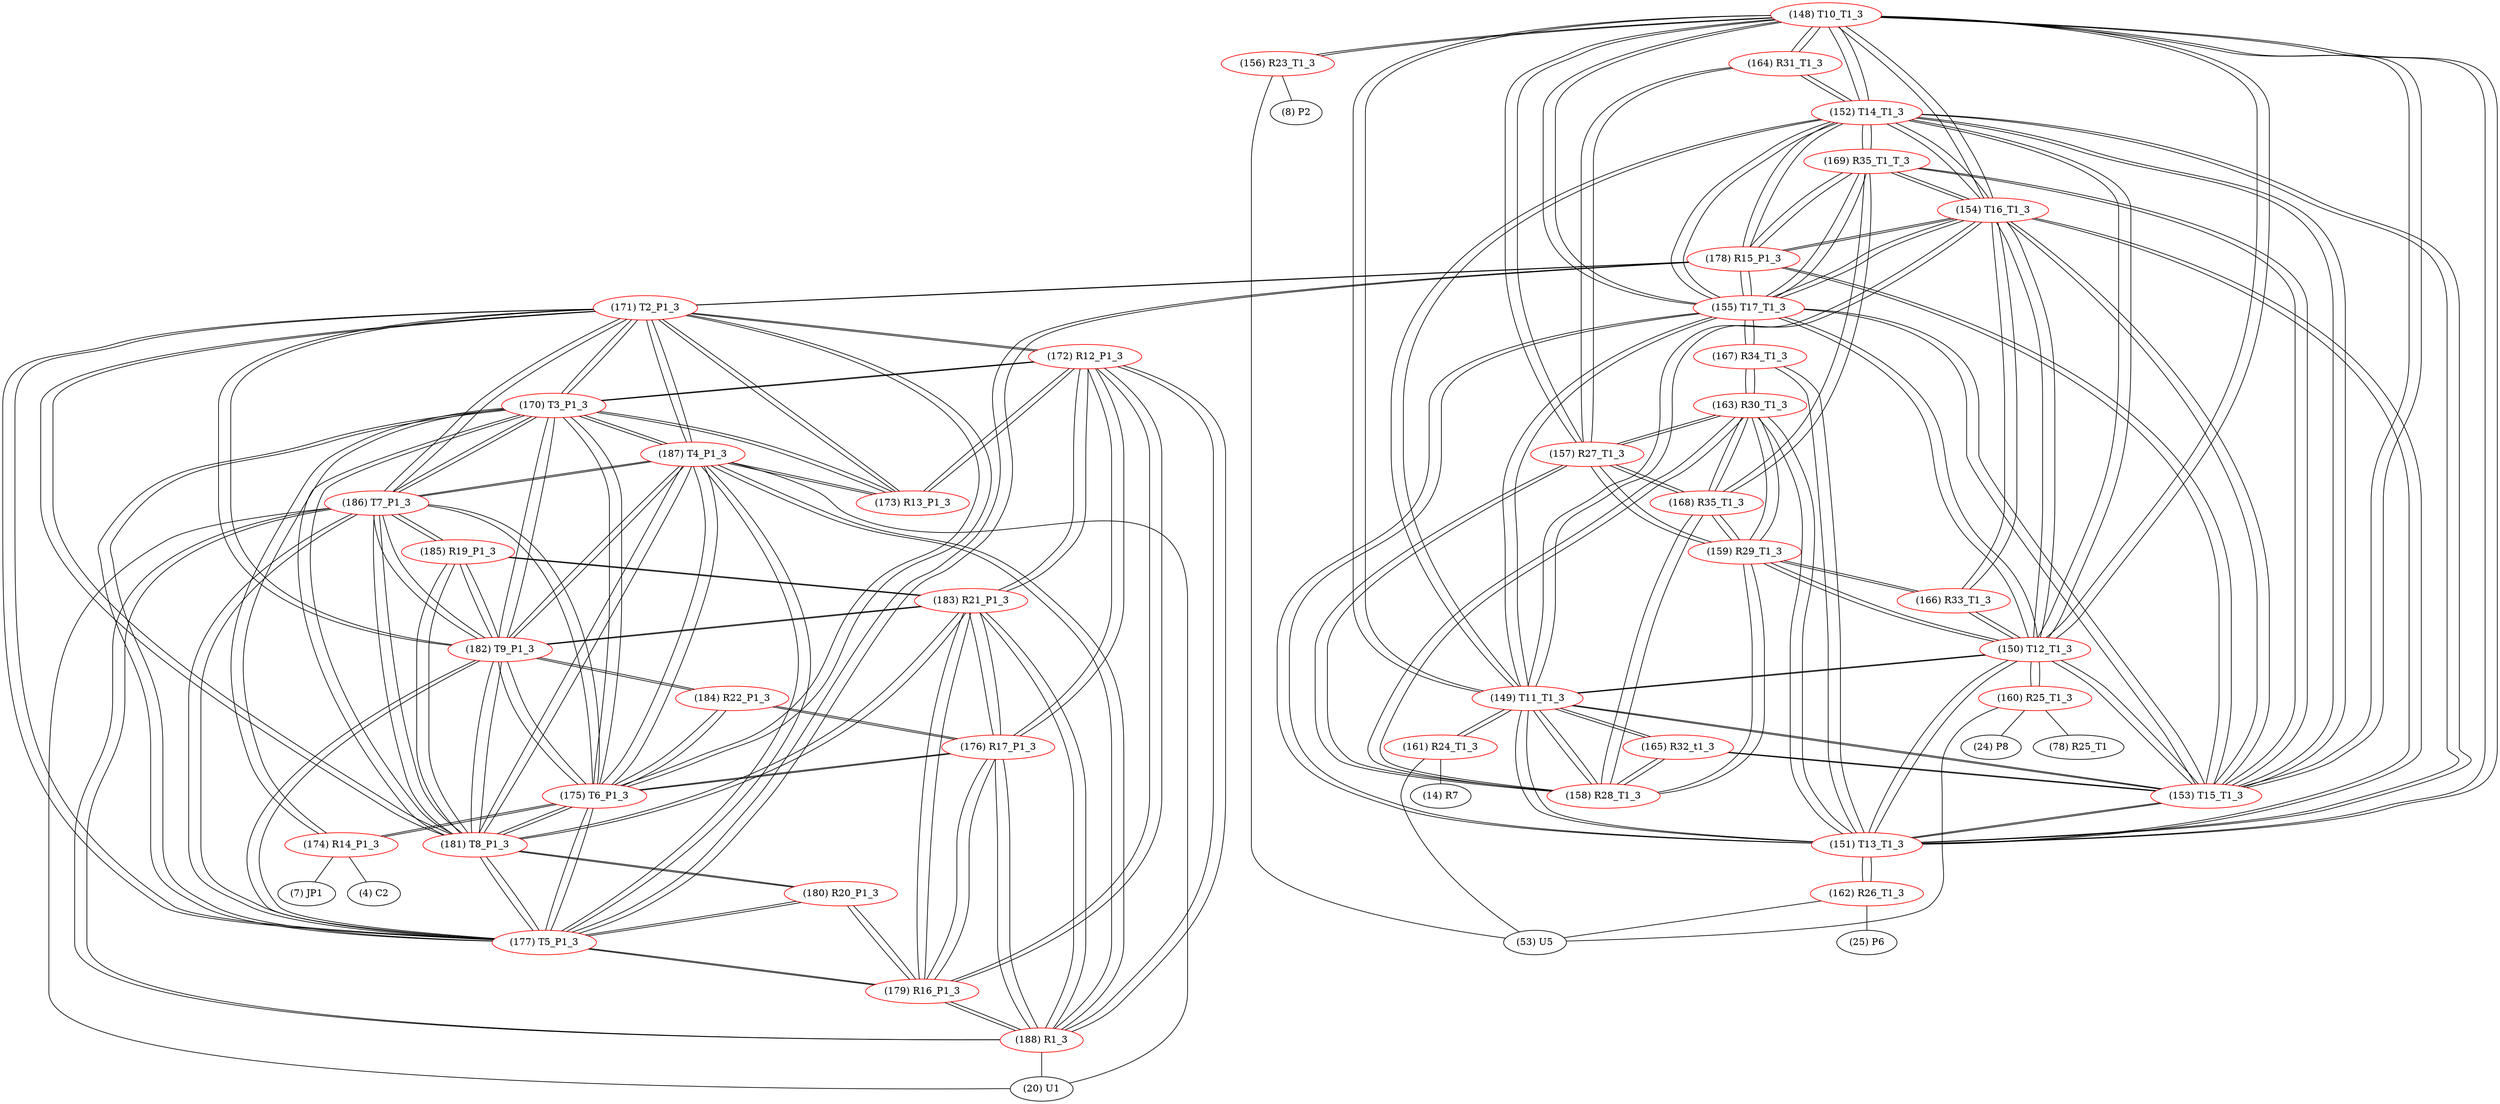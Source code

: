 graph {
	148 [label="(148) T10_T1_3" color=red]
	156 [label="(156) R23_T1_3"]
	164 [label="(164) R31_T1_3"]
	157 [label="(157) R27_T1_3"]
	154 [label="(154) T16_T1_3"]
	155 [label="(155) T17_T1_3"]
	153 [label="(153) T15_T1_3"]
	150 [label="(150) T12_T1_3"]
	152 [label="(152) T14_T1_3"]
	151 [label="(151) T13_T1_3"]
	149 [label="(149) T11_T1_3"]
	149 [label="(149) T11_T1_3" color=red]
	161 [label="(161) R24_T1_3"]
	158 [label="(158) R28_T1_3"]
	165 [label="(165) R32_t1_3"]
	148 [label="(148) T10_T1_3"]
	154 [label="(154) T16_T1_3"]
	155 [label="(155) T17_T1_3"]
	153 [label="(153) T15_T1_3"]
	150 [label="(150) T12_T1_3"]
	152 [label="(152) T14_T1_3"]
	151 [label="(151) T13_T1_3"]
	150 [label="(150) T12_T1_3" color=red]
	166 [label="(166) R33_T1_3"]
	159 [label="(159) R29_T1_3"]
	160 [label="(160) R25_T1_3"]
	148 [label="(148) T10_T1_3"]
	154 [label="(154) T16_T1_3"]
	155 [label="(155) T17_T1_3"]
	153 [label="(153) T15_T1_3"]
	152 [label="(152) T14_T1_3"]
	151 [label="(151) T13_T1_3"]
	149 [label="(149) T11_T1_3"]
	151 [label="(151) T13_T1_3" color=red]
	163 [label="(163) R30_T1_3"]
	167 [label="(167) R34_T1_3"]
	162 [label="(162) R26_T1_3"]
	148 [label="(148) T10_T1_3"]
	154 [label="(154) T16_T1_3"]
	155 [label="(155) T17_T1_3"]
	153 [label="(153) T15_T1_3"]
	150 [label="(150) T12_T1_3"]
	152 [label="(152) T14_T1_3"]
	149 [label="(149) T11_T1_3"]
	152 [label="(152) T14_T1_3" color=red]
	148 [label="(148) T10_T1_3"]
	154 [label="(154) T16_T1_3"]
	155 [label="(155) T17_T1_3"]
	153 [label="(153) T15_T1_3"]
	150 [label="(150) T12_T1_3"]
	151 [label="(151) T13_T1_3"]
	149 [label="(149) T11_T1_3"]
	164 [label="(164) R31_T1_3"]
	178 [label="(178) R15_P1_3"]
	169 [label="(169) R35_T1_T_3"]
	153 [label="(153) T15_T1_3" color=red]
	165 [label="(165) R32_t1_3"]
	148 [label="(148) T10_T1_3"]
	154 [label="(154) T16_T1_3"]
	155 [label="(155) T17_T1_3"]
	150 [label="(150) T12_T1_3"]
	152 [label="(152) T14_T1_3"]
	151 [label="(151) T13_T1_3"]
	149 [label="(149) T11_T1_3"]
	178 [label="(178) R15_P1_3"]
	169 [label="(169) R35_T1_T_3"]
	154 [label="(154) T16_T1_3" color=red]
	166 [label="(166) R33_T1_3"]
	148 [label="(148) T10_T1_3"]
	155 [label="(155) T17_T1_3"]
	153 [label="(153) T15_T1_3"]
	150 [label="(150) T12_T1_3"]
	152 [label="(152) T14_T1_3"]
	151 [label="(151) T13_T1_3"]
	149 [label="(149) T11_T1_3"]
	178 [label="(178) R15_P1_3"]
	169 [label="(169) R35_T1_T_3"]
	155 [label="(155) T17_T1_3" color=red]
	167 [label="(167) R34_T1_3"]
	148 [label="(148) T10_T1_3"]
	154 [label="(154) T16_T1_3"]
	153 [label="(153) T15_T1_3"]
	150 [label="(150) T12_T1_3"]
	152 [label="(152) T14_T1_3"]
	151 [label="(151) T13_T1_3"]
	149 [label="(149) T11_T1_3"]
	178 [label="(178) R15_P1_3"]
	169 [label="(169) R35_T1_T_3"]
	156 [label="(156) R23_T1_3" color=red]
	53 [label="(53) U5"]
	8 [label="(8) P2"]
	148 [label="(148) T10_T1_3"]
	157 [label="(157) R27_T1_3" color=red]
	163 [label="(163) R30_T1_3"]
	168 [label="(168) R35_T1_3"]
	159 [label="(159) R29_T1_3"]
	158 [label="(158) R28_T1_3"]
	148 [label="(148) T10_T1_3"]
	164 [label="(164) R31_T1_3"]
	158 [label="(158) R28_T1_3" color=red]
	163 [label="(163) R30_T1_3"]
	168 [label="(168) R35_T1_3"]
	159 [label="(159) R29_T1_3"]
	157 [label="(157) R27_T1_3"]
	149 [label="(149) T11_T1_3"]
	165 [label="(165) R32_t1_3"]
	159 [label="(159) R29_T1_3" color=red]
	163 [label="(163) R30_T1_3"]
	168 [label="(168) R35_T1_3"]
	158 [label="(158) R28_T1_3"]
	157 [label="(157) R27_T1_3"]
	166 [label="(166) R33_T1_3"]
	150 [label="(150) T12_T1_3"]
	160 [label="(160) R25_T1_3" color=red]
	24 [label="(24) P8"]
	53 [label="(53) U5"]
	78 [label="(78) R25_T1"]
	150 [label="(150) T12_T1_3"]
	161 [label="(161) R24_T1_3" color=red]
	53 [label="(53) U5"]
	14 [label="(14) R7"]
	149 [label="(149) T11_T1_3"]
	162 [label="(162) R26_T1_3" color=red]
	25 [label="(25) P6"]
	53 [label="(53) U5"]
	151 [label="(151) T13_T1_3"]
	163 [label="(163) R30_T1_3" color=red]
	168 [label="(168) R35_T1_3"]
	159 [label="(159) R29_T1_3"]
	158 [label="(158) R28_T1_3"]
	157 [label="(157) R27_T1_3"]
	167 [label="(167) R34_T1_3"]
	151 [label="(151) T13_T1_3"]
	164 [label="(164) R31_T1_3" color=red]
	148 [label="(148) T10_T1_3"]
	157 [label="(157) R27_T1_3"]
	152 [label="(152) T14_T1_3"]
	165 [label="(165) R32_t1_3" color=red]
	153 [label="(153) T15_T1_3"]
	149 [label="(149) T11_T1_3"]
	158 [label="(158) R28_T1_3"]
	166 [label="(166) R33_T1_3" color=red]
	154 [label="(154) T16_T1_3"]
	159 [label="(159) R29_T1_3"]
	150 [label="(150) T12_T1_3"]
	167 [label="(167) R34_T1_3" color=red]
	155 [label="(155) T17_T1_3"]
	163 [label="(163) R30_T1_3"]
	151 [label="(151) T13_T1_3"]
	168 [label="(168) R35_T1_3" color=red]
	163 [label="(163) R30_T1_3"]
	159 [label="(159) R29_T1_3"]
	158 [label="(158) R28_T1_3"]
	157 [label="(157) R27_T1_3"]
	169 [label="(169) R35_T1_T_3"]
	169 [label="(169) R35_T1_T_3" color=red]
	168 [label="(168) R35_T1_3"]
	178 [label="(178) R15_P1_3"]
	155 [label="(155) T17_T1_3"]
	154 [label="(154) T16_T1_3"]
	153 [label="(153) T15_T1_3"]
	152 [label="(152) T14_T1_3"]
	170 [label="(170) T3_P1_3" color=red]
	187 [label="(187) T4_P1_3"]
	186 [label="(186) T7_P1_3"]
	177 [label="(177) T5_P1_3"]
	182 [label="(182) T9_P1_3"]
	181 [label="(181) T8_P1_3"]
	175 [label="(175) T6_P1_3"]
	171 [label="(171) T2_P1_3"]
	174 [label="(174) R14_P1_3"]
	173 [label="(173) R13_P1_3"]
	172 [label="(172) R12_P1_3"]
	171 [label="(171) T2_P1_3" color=red]
	170 [label="(170) T3_P1_3"]
	187 [label="(187) T4_P1_3"]
	186 [label="(186) T7_P1_3"]
	177 [label="(177) T5_P1_3"]
	182 [label="(182) T9_P1_3"]
	181 [label="(181) T8_P1_3"]
	175 [label="(175) T6_P1_3"]
	173 [label="(173) R13_P1_3"]
	172 [label="(172) R12_P1_3"]
	178 [label="(178) R15_P1_3"]
	172 [label="(172) R12_P1_3" color=red]
	183 [label="(183) R21_P1_3"]
	179 [label="(179) R16_P1_3"]
	176 [label="(176) R17_P1_3"]
	188 [label="(188) R1_3"]
	173 [label="(173) R13_P1_3"]
	170 [label="(170) T3_P1_3"]
	171 [label="(171) T2_P1_3"]
	173 [label="(173) R13_P1_3" color=red]
	187 [label="(187) T4_P1_3"]
	170 [label="(170) T3_P1_3"]
	172 [label="(172) R12_P1_3"]
	171 [label="(171) T2_P1_3"]
	174 [label="(174) R14_P1_3" color=red]
	4 [label="(4) C2"]
	7 [label="(7) JP1"]
	170 [label="(170) T3_P1_3"]
	175 [label="(175) T6_P1_3"]
	175 [label="(175) T6_P1_3" color=red]
	170 [label="(170) T3_P1_3"]
	187 [label="(187) T4_P1_3"]
	186 [label="(186) T7_P1_3"]
	177 [label="(177) T5_P1_3"]
	182 [label="(182) T9_P1_3"]
	181 [label="(181) T8_P1_3"]
	171 [label="(171) T2_P1_3"]
	174 [label="(174) R14_P1_3"]
	184 [label="(184) R22_P1_3"]
	176 [label="(176) R17_P1_3"]
	176 [label="(176) R17_P1_3" color=red]
	183 [label="(183) R21_P1_3"]
	179 [label="(179) R16_P1_3"]
	172 [label="(172) R12_P1_3"]
	188 [label="(188) R1_3"]
	184 [label="(184) R22_P1_3"]
	175 [label="(175) T6_P1_3"]
	177 [label="(177) T5_P1_3" color=red]
	170 [label="(170) T3_P1_3"]
	187 [label="(187) T4_P1_3"]
	186 [label="(186) T7_P1_3"]
	182 [label="(182) T9_P1_3"]
	181 [label="(181) T8_P1_3"]
	175 [label="(175) T6_P1_3"]
	171 [label="(171) T2_P1_3"]
	178 [label="(178) R15_P1_3"]
	179 [label="(179) R16_P1_3"]
	180 [label="(180) R20_P1_3"]
	178 [label="(178) R15_P1_3" color=red]
	155 [label="(155) T17_T1_3"]
	169 [label="(169) R35_T1_T_3"]
	154 [label="(154) T16_T1_3"]
	153 [label="(153) T15_T1_3"]
	152 [label="(152) T14_T1_3"]
	171 [label="(171) T2_P1_3"]
	177 [label="(177) T5_P1_3"]
	179 [label="(179) R16_P1_3" color=red]
	183 [label="(183) R21_P1_3"]
	172 [label="(172) R12_P1_3"]
	176 [label="(176) R17_P1_3"]
	188 [label="(188) R1_3"]
	177 [label="(177) T5_P1_3"]
	180 [label="(180) R20_P1_3"]
	180 [label="(180) R20_P1_3" color=red]
	181 [label="(181) T8_P1_3"]
	179 [label="(179) R16_P1_3"]
	177 [label="(177) T5_P1_3"]
	181 [label="(181) T8_P1_3" color=red]
	170 [label="(170) T3_P1_3"]
	187 [label="(187) T4_P1_3"]
	186 [label="(186) T7_P1_3"]
	177 [label="(177) T5_P1_3"]
	182 [label="(182) T9_P1_3"]
	175 [label="(175) T6_P1_3"]
	171 [label="(171) T2_P1_3"]
	183 [label="(183) R21_P1_3"]
	185 [label="(185) R19_P1_3"]
	180 [label="(180) R20_P1_3"]
	182 [label="(182) T9_P1_3" color=red]
	184 [label="(184) R22_P1_3"]
	170 [label="(170) T3_P1_3"]
	187 [label="(187) T4_P1_3"]
	186 [label="(186) T7_P1_3"]
	177 [label="(177) T5_P1_3"]
	181 [label="(181) T8_P1_3"]
	175 [label="(175) T6_P1_3"]
	171 [label="(171) T2_P1_3"]
	183 [label="(183) R21_P1_3"]
	185 [label="(185) R19_P1_3"]
	183 [label="(183) R21_P1_3" color=red]
	179 [label="(179) R16_P1_3"]
	172 [label="(172) R12_P1_3"]
	176 [label="(176) R17_P1_3"]
	188 [label="(188) R1_3"]
	182 [label="(182) T9_P1_3"]
	181 [label="(181) T8_P1_3"]
	185 [label="(185) R19_P1_3"]
	184 [label="(184) R22_P1_3" color=red]
	182 [label="(182) T9_P1_3"]
	175 [label="(175) T6_P1_3"]
	176 [label="(176) R17_P1_3"]
	185 [label="(185) R19_P1_3" color=red]
	182 [label="(182) T9_P1_3"]
	183 [label="(183) R21_P1_3"]
	181 [label="(181) T8_P1_3"]
	186 [label="(186) T7_P1_3"]
	186 [label="(186) T7_P1_3" color=red]
	170 [label="(170) T3_P1_3"]
	187 [label="(187) T4_P1_3"]
	177 [label="(177) T5_P1_3"]
	182 [label="(182) T9_P1_3"]
	181 [label="(181) T8_P1_3"]
	175 [label="(175) T6_P1_3"]
	171 [label="(171) T2_P1_3"]
	188 [label="(188) R1_3"]
	20 [label="(20) U1"]
	185 [label="(185) R19_P1_3"]
	187 [label="(187) T4_P1_3" color=red]
	170 [label="(170) T3_P1_3"]
	186 [label="(186) T7_P1_3"]
	177 [label="(177) T5_P1_3"]
	182 [label="(182) T9_P1_3"]
	181 [label="(181) T8_P1_3"]
	175 [label="(175) T6_P1_3"]
	171 [label="(171) T2_P1_3"]
	173 [label="(173) R13_P1_3"]
	188 [label="(188) R1_3"]
	20 [label="(20) U1"]
	188 [label="(188) R1_3" color=red]
	187 [label="(187) T4_P1_3"]
	186 [label="(186) T7_P1_3"]
	20 [label="(20) U1"]
	183 [label="(183) R21_P1_3"]
	179 [label="(179) R16_P1_3"]
	172 [label="(172) R12_P1_3"]
	176 [label="(176) R17_P1_3"]
	148 -- 156
	148 -- 164
	148 -- 157
	148 -- 154
	148 -- 155
	148 -- 153
	148 -- 150
	148 -- 152
	148 -- 151
	148 -- 149
	149 -- 161
	149 -- 158
	149 -- 165
	149 -- 148
	149 -- 154
	149 -- 155
	149 -- 153
	149 -- 150
	149 -- 152
	149 -- 151
	150 -- 166
	150 -- 159
	150 -- 160
	150 -- 148
	150 -- 154
	150 -- 155
	150 -- 153
	150 -- 152
	150 -- 151
	150 -- 149
	151 -- 163
	151 -- 167
	151 -- 162
	151 -- 148
	151 -- 154
	151 -- 155
	151 -- 153
	151 -- 150
	151 -- 152
	151 -- 149
	152 -- 148
	152 -- 154
	152 -- 155
	152 -- 153
	152 -- 150
	152 -- 151
	152 -- 149
	152 -- 164
	152 -- 178
	152 -- 169
	153 -- 165
	153 -- 148
	153 -- 154
	153 -- 155
	153 -- 150
	153 -- 152
	153 -- 151
	153 -- 149
	153 -- 178
	153 -- 169
	154 -- 166
	154 -- 148
	154 -- 155
	154 -- 153
	154 -- 150
	154 -- 152
	154 -- 151
	154 -- 149
	154 -- 178
	154 -- 169
	155 -- 167
	155 -- 148
	155 -- 154
	155 -- 153
	155 -- 150
	155 -- 152
	155 -- 151
	155 -- 149
	155 -- 178
	155 -- 169
	156 -- 53
	156 -- 8
	156 -- 148
	157 -- 163
	157 -- 168
	157 -- 159
	157 -- 158
	157 -- 148
	157 -- 164
	158 -- 163
	158 -- 168
	158 -- 159
	158 -- 157
	158 -- 149
	158 -- 165
	159 -- 163
	159 -- 168
	159 -- 158
	159 -- 157
	159 -- 166
	159 -- 150
	160 -- 24
	160 -- 53
	160 -- 78
	160 -- 150
	161 -- 53
	161 -- 14
	161 -- 149
	162 -- 25
	162 -- 53
	162 -- 151
	163 -- 168
	163 -- 159
	163 -- 158
	163 -- 157
	163 -- 167
	163 -- 151
	164 -- 148
	164 -- 157
	164 -- 152
	165 -- 153
	165 -- 149
	165 -- 158
	166 -- 154
	166 -- 159
	166 -- 150
	167 -- 155
	167 -- 163
	167 -- 151
	168 -- 163
	168 -- 159
	168 -- 158
	168 -- 157
	168 -- 169
	169 -- 168
	169 -- 178
	169 -- 155
	169 -- 154
	169 -- 153
	169 -- 152
	170 -- 187
	170 -- 186
	170 -- 177
	170 -- 182
	170 -- 181
	170 -- 175
	170 -- 171
	170 -- 174
	170 -- 173
	170 -- 172
	171 -- 170
	171 -- 187
	171 -- 186
	171 -- 177
	171 -- 182
	171 -- 181
	171 -- 175
	171 -- 173
	171 -- 172
	171 -- 178
	172 -- 183
	172 -- 179
	172 -- 176
	172 -- 188
	172 -- 173
	172 -- 170
	172 -- 171
	173 -- 187
	173 -- 170
	173 -- 172
	173 -- 171
	174 -- 4
	174 -- 7
	174 -- 170
	174 -- 175
	175 -- 170
	175 -- 187
	175 -- 186
	175 -- 177
	175 -- 182
	175 -- 181
	175 -- 171
	175 -- 174
	175 -- 184
	175 -- 176
	176 -- 183
	176 -- 179
	176 -- 172
	176 -- 188
	176 -- 184
	176 -- 175
	177 -- 170
	177 -- 187
	177 -- 186
	177 -- 182
	177 -- 181
	177 -- 175
	177 -- 171
	177 -- 178
	177 -- 179
	177 -- 180
	178 -- 155
	178 -- 169
	178 -- 154
	178 -- 153
	178 -- 152
	178 -- 171
	178 -- 177
	179 -- 183
	179 -- 172
	179 -- 176
	179 -- 188
	179 -- 177
	179 -- 180
	180 -- 181
	180 -- 179
	180 -- 177
	181 -- 170
	181 -- 187
	181 -- 186
	181 -- 177
	181 -- 182
	181 -- 175
	181 -- 171
	181 -- 183
	181 -- 185
	181 -- 180
	182 -- 184
	182 -- 170
	182 -- 187
	182 -- 186
	182 -- 177
	182 -- 181
	182 -- 175
	182 -- 171
	182 -- 183
	182 -- 185
	183 -- 179
	183 -- 172
	183 -- 176
	183 -- 188
	183 -- 182
	183 -- 181
	183 -- 185
	184 -- 182
	184 -- 175
	184 -- 176
	185 -- 182
	185 -- 183
	185 -- 181
	185 -- 186
	186 -- 170
	186 -- 187
	186 -- 177
	186 -- 182
	186 -- 181
	186 -- 175
	186 -- 171
	186 -- 188
	186 -- 20
	186 -- 185
	187 -- 170
	187 -- 186
	187 -- 177
	187 -- 182
	187 -- 181
	187 -- 175
	187 -- 171
	187 -- 173
	187 -- 188
	187 -- 20
	188 -- 187
	188 -- 186
	188 -- 20
	188 -- 183
	188 -- 179
	188 -- 172
	188 -- 176
}